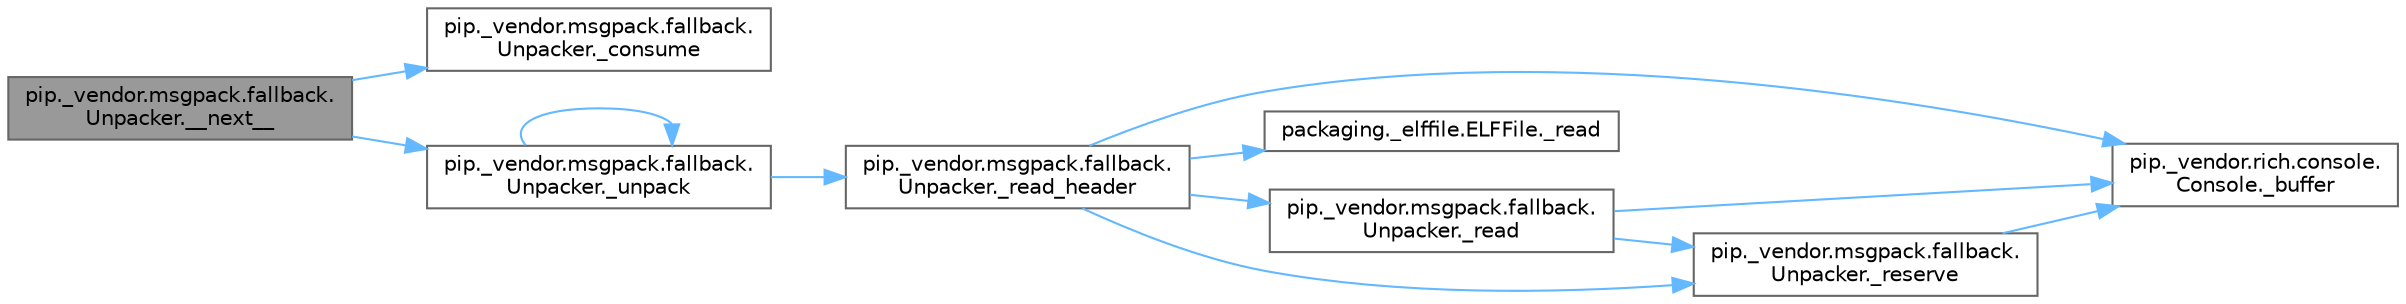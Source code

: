 digraph "pip._vendor.msgpack.fallback.Unpacker.__next__"
{
 // LATEX_PDF_SIZE
  bgcolor="transparent";
  edge [fontname=Helvetica,fontsize=10,labelfontname=Helvetica,labelfontsize=10];
  node [fontname=Helvetica,fontsize=10,shape=box,height=0.2,width=0.4];
  rankdir="LR";
  Node1 [id="Node000001",label="pip._vendor.msgpack.fallback.\lUnpacker.__next__",height=0.2,width=0.4,color="gray40", fillcolor="grey60", style="filled", fontcolor="black",tooltip=" "];
  Node1 -> Node2 [id="edge1_Node000001_Node000002",color="steelblue1",style="solid",tooltip=" "];
  Node2 [id="Node000002",label="pip._vendor.msgpack.fallback.\lUnpacker._consume",height=0.2,width=0.4,color="grey40", fillcolor="white", style="filled",URL="$classpip_1_1__vendor_1_1msgpack_1_1fallback_1_1_unpacker.html#ae3d5305c9cc855454a40aaf4b2033fde",tooltip=" "];
  Node1 -> Node3 [id="edge2_Node000001_Node000003",color="steelblue1",style="solid",tooltip=" "];
  Node3 [id="Node000003",label="pip._vendor.msgpack.fallback.\lUnpacker._unpack",height=0.2,width=0.4,color="grey40", fillcolor="white", style="filled",URL="$classpip_1_1__vendor_1_1msgpack_1_1fallback_1_1_unpacker.html#a20d0447ab36e0a1b70b40e023dac6a32",tooltip=" "];
  Node3 -> Node4 [id="edge3_Node000003_Node000004",color="steelblue1",style="solid",tooltip=" "];
  Node4 [id="Node000004",label="pip._vendor.msgpack.fallback.\lUnpacker._read_header",height=0.2,width=0.4,color="grey40", fillcolor="white", style="filled",URL="$classpip_1_1__vendor_1_1msgpack_1_1fallback_1_1_unpacker.html#a9983485463995894f2ba6a7bf3eb49c9",tooltip=" "];
  Node4 -> Node5 [id="edge4_Node000004_Node000005",color="steelblue1",style="solid",tooltip=" "];
  Node5 [id="Node000005",label="pip._vendor.rich.console.\lConsole._buffer",height=0.2,width=0.4,color="grey40", fillcolor="white", style="filled",URL="$classpip_1_1__vendor_1_1rich_1_1console_1_1_console.html#a51eaf031922c907e4085937b82f5564e",tooltip=" "];
  Node4 -> Node6 [id="edge5_Node000004_Node000006",color="steelblue1",style="solid",tooltip=" "];
  Node6 [id="Node000006",label="packaging._elffile.ELFFile._read",height=0.2,width=0.4,color="grey40", fillcolor="white", style="filled",URL="$classpackaging_1_1__elffile_1_1_e_l_f_file.html#a81c3ad53bd6b8e86d08848b011f564d4",tooltip=" "];
  Node4 -> Node7 [id="edge6_Node000004_Node000007",color="steelblue1",style="solid",tooltip=" "];
  Node7 [id="Node000007",label="pip._vendor.msgpack.fallback.\lUnpacker._read",height=0.2,width=0.4,color="grey40", fillcolor="white", style="filled",URL="$classpip_1_1__vendor_1_1msgpack_1_1fallback_1_1_unpacker.html#a711aebfaccb3c4efff7b553a8686f43b",tooltip=" "];
  Node7 -> Node5 [id="edge7_Node000007_Node000005",color="steelblue1",style="solid",tooltip=" "];
  Node7 -> Node8 [id="edge8_Node000007_Node000008",color="steelblue1",style="solid",tooltip=" "];
  Node8 [id="Node000008",label="pip._vendor.msgpack.fallback.\lUnpacker._reserve",height=0.2,width=0.4,color="grey40", fillcolor="white", style="filled",URL="$classpip_1_1__vendor_1_1msgpack_1_1fallback_1_1_unpacker.html#a6d3897658572f9cd72ecf2acb73bbe8d",tooltip=" "];
  Node8 -> Node5 [id="edge9_Node000008_Node000005",color="steelblue1",style="solid",tooltip=" "];
  Node4 -> Node8 [id="edge10_Node000004_Node000008",color="steelblue1",style="solid",tooltip=" "];
  Node3 -> Node3 [id="edge11_Node000003_Node000003",color="steelblue1",style="solid",tooltip=" "];
}
